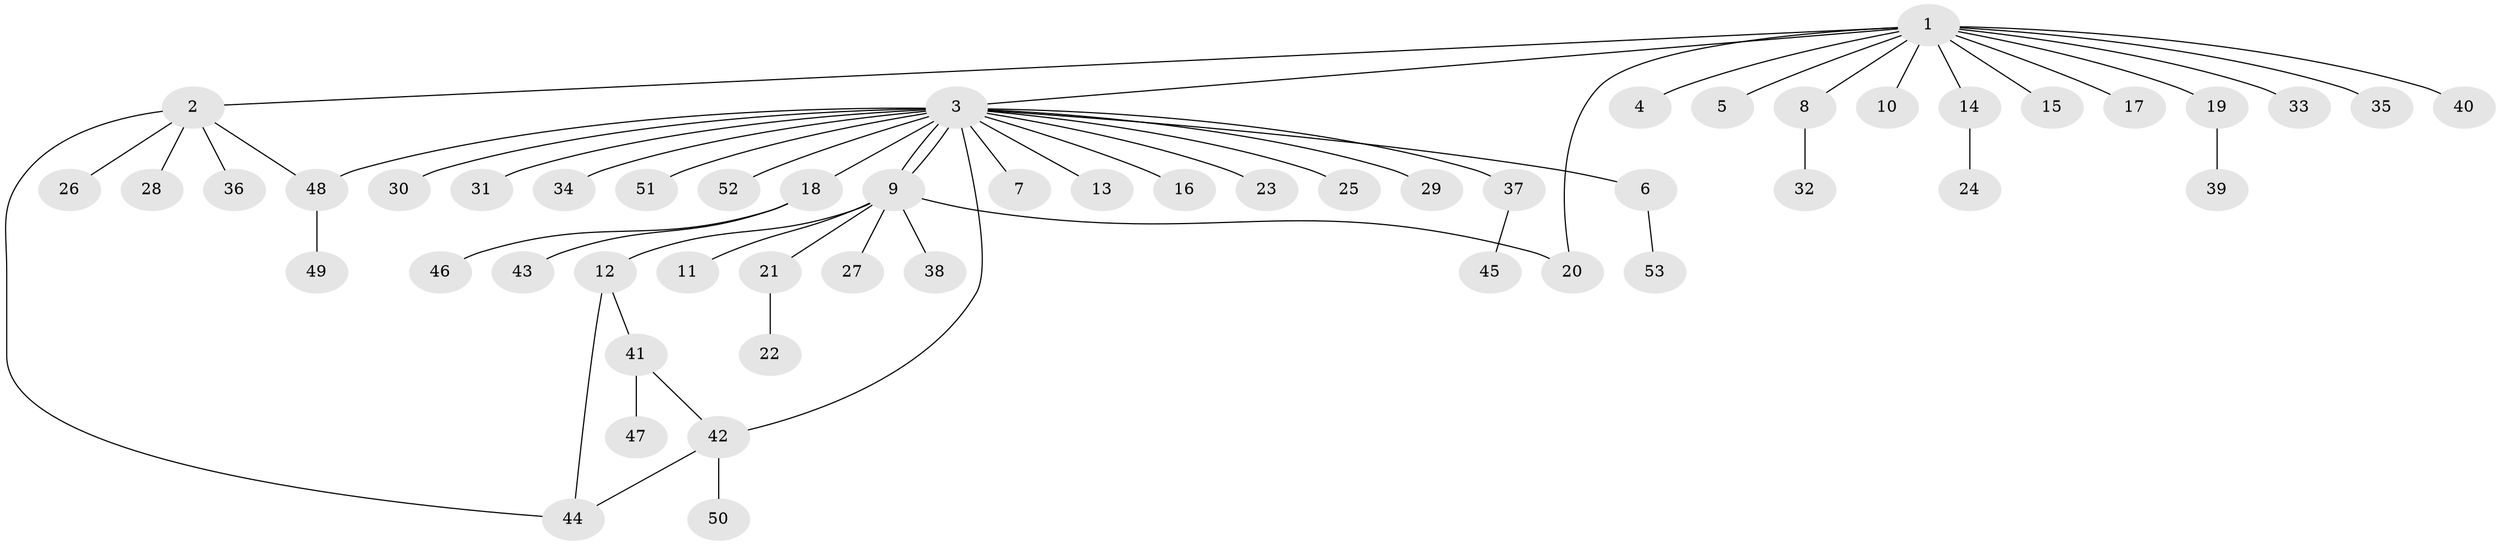 // Generated by graph-tools (version 1.1) at 2025/01/03/09/25 03:01:50]
// undirected, 53 vertices, 58 edges
graph export_dot {
graph [start="1"]
  node [color=gray90,style=filled];
  1;
  2;
  3;
  4;
  5;
  6;
  7;
  8;
  9;
  10;
  11;
  12;
  13;
  14;
  15;
  16;
  17;
  18;
  19;
  20;
  21;
  22;
  23;
  24;
  25;
  26;
  27;
  28;
  29;
  30;
  31;
  32;
  33;
  34;
  35;
  36;
  37;
  38;
  39;
  40;
  41;
  42;
  43;
  44;
  45;
  46;
  47;
  48;
  49;
  50;
  51;
  52;
  53;
  1 -- 2;
  1 -- 3;
  1 -- 4;
  1 -- 5;
  1 -- 8;
  1 -- 10;
  1 -- 14;
  1 -- 15;
  1 -- 17;
  1 -- 19;
  1 -- 20;
  1 -- 33;
  1 -- 35;
  1 -- 40;
  2 -- 26;
  2 -- 28;
  2 -- 36;
  2 -- 44;
  2 -- 48;
  3 -- 6;
  3 -- 7;
  3 -- 9;
  3 -- 9;
  3 -- 13;
  3 -- 16;
  3 -- 18;
  3 -- 23;
  3 -- 25;
  3 -- 29;
  3 -- 30;
  3 -- 31;
  3 -- 34;
  3 -- 37;
  3 -- 42;
  3 -- 48;
  3 -- 51;
  3 -- 52;
  6 -- 53;
  8 -- 32;
  9 -- 11;
  9 -- 12;
  9 -- 20;
  9 -- 21;
  9 -- 27;
  9 -- 38;
  12 -- 41;
  12 -- 44;
  14 -- 24;
  18 -- 43;
  18 -- 46;
  19 -- 39;
  21 -- 22;
  37 -- 45;
  41 -- 42;
  41 -- 47;
  42 -- 44;
  42 -- 50;
  48 -- 49;
}
